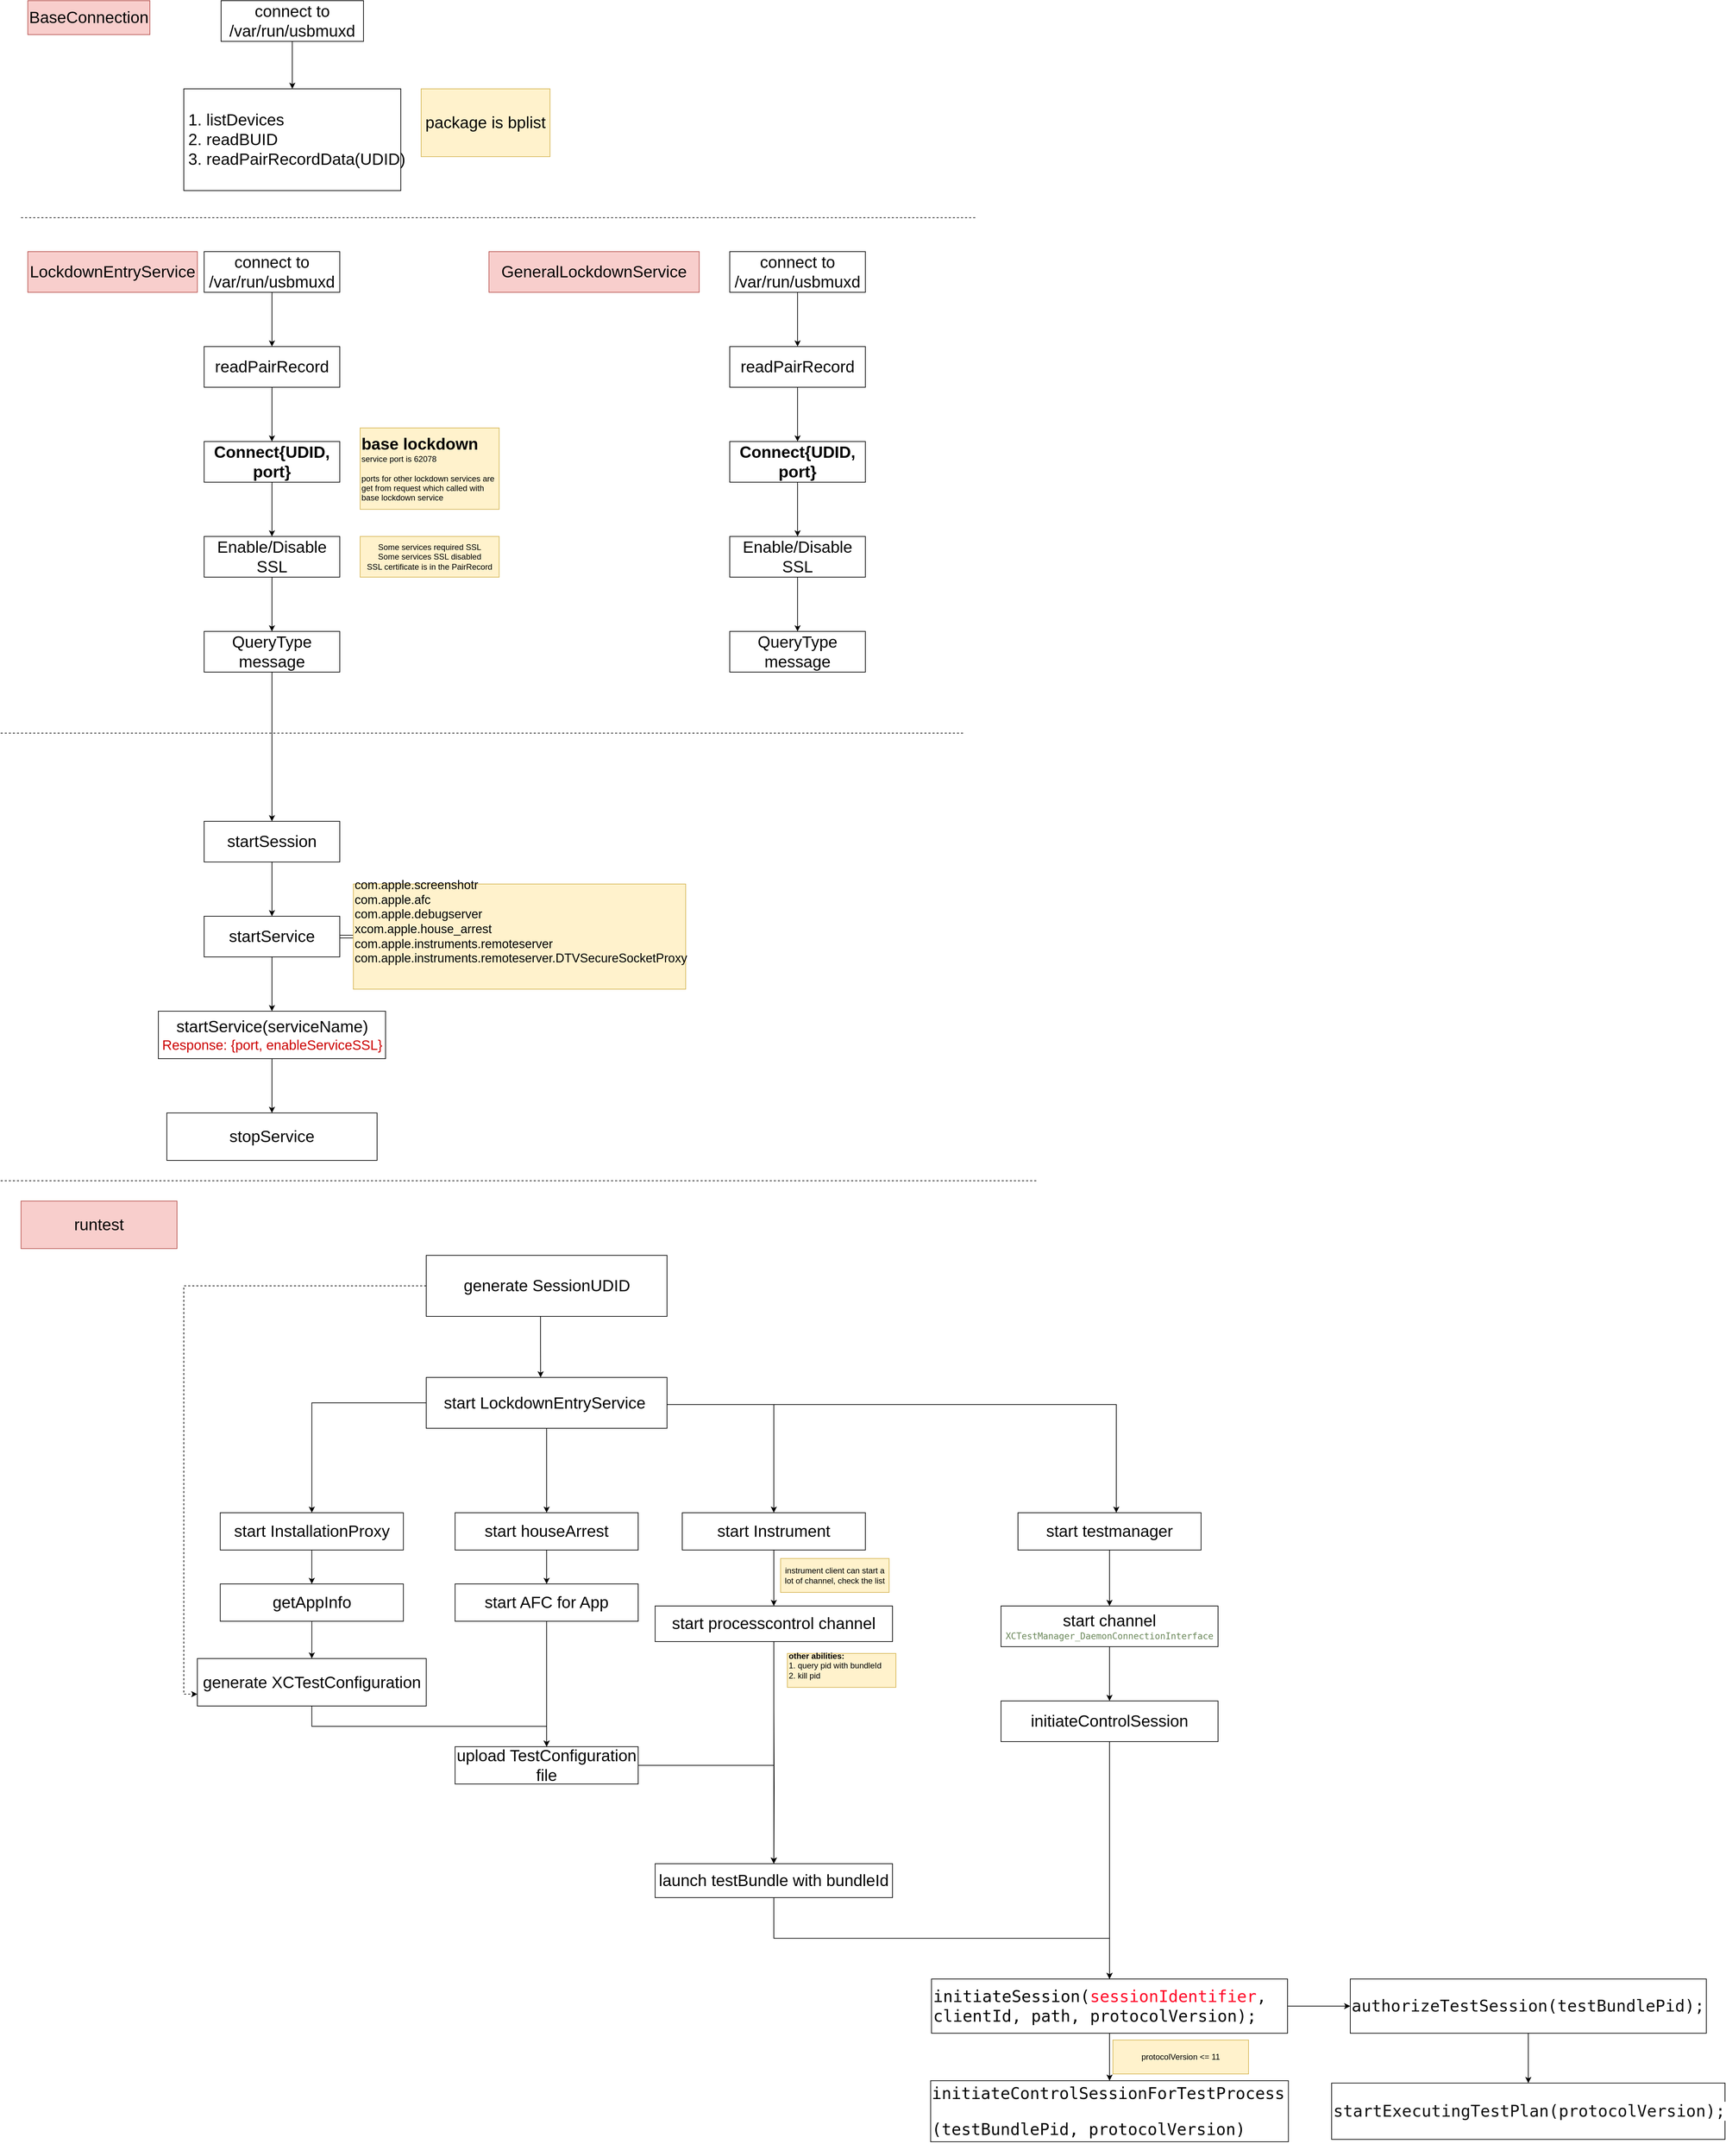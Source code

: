 <mxfile version="13.2.4" type="device"><diagram id="PiND1YMZ3Fa-3NA7Lq5E" name="Page-1"><mxGraphModel dx="1666" dy="972" grid="1" gridSize="10" guides="1" tooltips="1" connect="1" arrows="1" fold="1" page="1" pageScale="1" pageWidth="850" pageHeight="1100" math="0" shadow="0"><root><mxCell id="0"/><mxCell id="1" parent="0"/><mxCell id="6KAblP0lX8ju8mlbkKmR-1" value="&lt;font style=&quot;font-size: 24px&quot;&gt;BaseConnection&lt;/font&gt;" style="rounded=0;whiteSpace=wrap;html=1;fillColor=#f8cecc;strokeColor=#b85450;" parent="1" vertex="1"><mxGeometry x="40" y="100" width="180" height="50" as="geometry"/></mxCell><mxCell id="6KAblP0lX8ju8mlbkKmR-4" value="" style="edgeStyle=orthogonalEdgeStyle;rounded=0;orthogonalLoop=1;jettySize=auto;html=1;" parent="1" source="6KAblP0lX8ju8mlbkKmR-2" target="6KAblP0lX8ju8mlbkKmR-3" edge="1"><mxGeometry relative="1" as="geometry"/></mxCell><mxCell id="6KAblP0lX8ju8mlbkKmR-2" value="&lt;font style=&quot;font-size: 24px&quot;&gt;connect to /var/run/usbmuxd&lt;br&gt;&lt;/font&gt;" style="rounded=0;whiteSpace=wrap;html=1;" parent="1" vertex="1"><mxGeometry x="325" y="100" width="210" height="60" as="geometry"/></mxCell><mxCell id="6KAblP0lX8ju8mlbkKmR-3" value="&lt;div style=&quot;text-align: left ; font-size: 24px&quot;&gt;&lt;ol&gt;&lt;li&gt;&lt;span style=&quot;font-size: 24px&quot;&gt;listDevices&lt;/span&gt;&lt;/li&gt;&lt;li&gt;readBUID&lt;/li&gt;&lt;li&gt;readPairRecordData(UDID)&lt;/li&gt;&lt;/ol&gt;&lt;/div&gt;" style="rounded=0;whiteSpace=wrap;html=1;" parent="1" vertex="1"><mxGeometry x="270" y="230" width="320" height="150" as="geometry"/></mxCell><mxCell id="6KAblP0lX8ju8mlbkKmR-5" value="&lt;font style=&quot;font-size: 24px&quot;&gt;LockdownEntryService&lt;/font&gt;" style="rounded=0;whiteSpace=wrap;html=1;fillColor=#f8cecc;strokeColor=#b85450;" parent="1" vertex="1"><mxGeometry x="40" y="470" width="250" height="60" as="geometry"/></mxCell><mxCell id="6KAblP0lX8ju8mlbkKmR-9" value="" style="edgeStyle=orthogonalEdgeStyle;rounded=0;orthogonalLoop=1;jettySize=auto;html=1;" parent="1" source="6KAblP0lX8ju8mlbkKmR-6" target="6KAblP0lX8ju8mlbkKmR-8" edge="1"><mxGeometry relative="1" as="geometry"/></mxCell><mxCell id="6KAblP0lX8ju8mlbkKmR-6" value="&lt;span style=&quot;font-size: 24px&quot;&gt;connect to /var/run/usbmuxd&lt;/span&gt;" style="rounded=0;whiteSpace=wrap;html=1;" parent="1" vertex="1"><mxGeometry x="300" y="470" width="200" height="60" as="geometry"/></mxCell><mxCell id="6KAblP0lX8ju8mlbkKmR-12" value="" style="edgeStyle=orthogonalEdgeStyle;rounded=0;orthogonalLoop=1;jettySize=auto;html=1;" parent="1" source="6KAblP0lX8ju8mlbkKmR-8" target="6KAblP0lX8ju8mlbkKmR-11" edge="1"><mxGeometry relative="1" as="geometry"/></mxCell><mxCell id="6KAblP0lX8ju8mlbkKmR-8" value="&lt;span style=&quot;font-size: 24px&quot;&gt;readPairRecord&lt;/span&gt;" style="rounded=0;whiteSpace=wrap;html=1;" parent="1" vertex="1"><mxGeometry x="300" y="610" width="200" height="60" as="geometry"/></mxCell><mxCell id="6KAblP0lX8ju8mlbkKmR-15" value="" style="edgeStyle=orthogonalEdgeStyle;rounded=0;orthogonalLoop=1;jettySize=auto;html=1;" parent="1" source="6KAblP0lX8ju8mlbkKmR-11" target="6KAblP0lX8ju8mlbkKmR-14" edge="1"><mxGeometry relative="1" as="geometry"/></mxCell><mxCell id="6KAblP0lX8ju8mlbkKmR-11" value="&lt;b style=&quot;font-size: 24px&quot;&gt;&lt;span style=&quot;font-size: 24px&quot;&gt;Connect&lt;/span&gt;&lt;span style=&quot;text-align: left&quot;&gt;{UDID, port}&lt;/span&gt;&lt;/b&gt;" style="rounded=0;whiteSpace=wrap;html=1;" parent="1" vertex="1"><mxGeometry x="300" y="750" width="200" height="60" as="geometry"/></mxCell><mxCell id="6KAblP0lX8ju8mlbkKmR-14" value="&lt;span style=&quot;font-size: 24px&quot;&gt;Enable/Disable SSL&lt;/span&gt;" style="rounded=0;whiteSpace=wrap;html=1;" parent="1" vertex="1"><mxGeometry x="300" y="890" width="200" height="60" as="geometry"/></mxCell><mxCell id="6KAblP0lX8ju8mlbkKmR-20" value="" style="edgeStyle=orthogonalEdgeStyle;rounded=0;orthogonalLoop=1;jettySize=auto;html=1;exitX=0.5;exitY=1;exitDx=0;exitDy=0;" parent="1" source="6KAblP0lX8ju8mlbkKmR-14" target="6KAblP0lX8ju8mlbkKmR-19" edge="1"><mxGeometry relative="1" as="geometry"><mxPoint x="400" y="1090" as="sourcePoint"/></mxGeometry></mxCell><mxCell id="6KAblP0lX8ju8mlbkKmR-30" value="" style="edgeStyle=orthogonalEdgeStyle;rounded=0;orthogonalLoop=1;jettySize=auto;html=1;" parent="1" source="6KAblP0lX8ju8mlbkKmR-19" target="6KAblP0lX8ju8mlbkKmR-29" edge="1"><mxGeometry relative="1" as="geometry"/></mxCell><mxCell id="6KAblP0lX8ju8mlbkKmR-19" value="&lt;span style=&quot;font-size: 24px&quot;&gt;QueryType message&lt;/span&gt;" style="rounded=0;whiteSpace=wrap;html=1;" parent="1" vertex="1"><mxGeometry x="300" y="1030" width="200" height="60" as="geometry"/></mxCell><mxCell id="6KAblP0lX8ju8mlbkKmR-32" value="" style="edgeStyle=orthogonalEdgeStyle;rounded=0;orthogonalLoop=1;jettySize=auto;html=1;" parent="1" source="6KAblP0lX8ju8mlbkKmR-29" target="6KAblP0lX8ju8mlbkKmR-31" edge="1"><mxGeometry relative="1" as="geometry"/></mxCell><mxCell id="6KAblP0lX8ju8mlbkKmR-29" value="&lt;span style=&quot;font-size: 24px&quot;&gt;startSession&lt;/span&gt;" style="rounded=0;whiteSpace=wrap;html=1;" parent="1" vertex="1"><mxGeometry x="300" y="1310" width="200" height="60" as="geometry"/></mxCell><mxCell id="6KAblP0lX8ju8mlbkKmR-34" value="" style="edgeStyle=orthogonalEdgeStyle;rounded=0;orthogonalLoop=1;jettySize=auto;html=1;" parent="1" source="6KAblP0lX8ju8mlbkKmR-31" target="6KAblP0lX8ju8mlbkKmR-33" edge="1"><mxGeometry relative="1" as="geometry"/></mxCell><mxCell id="6KAblP0lX8ju8mlbkKmR-41" style="edgeStyle=orthogonalEdgeStyle;rounded=0;orthogonalLoop=1;jettySize=auto;html=1;exitX=1;exitY=0.5;exitDx=0;exitDy=0;entryX=0;entryY=0.5;entryDx=0;entryDy=0;shape=link;" parent="1" source="6KAblP0lX8ju8mlbkKmR-31" target="6KAblP0lX8ju8mlbkKmR-36" edge="1"><mxGeometry relative="1" as="geometry"/></mxCell><mxCell id="6KAblP0lX8ju8mlbkKmR-31" value="&lt;span style=&quot;font-size: 24px&quot;&gt;startService&lt;/span&gt;" style="rounded=0;whiteSpace=wrap;html=1;" parent="1" vertex="1"><mxGeometry x="300" y="1450" width="200" height="60" as="geometry"/></mxCell><mxCell id="6KAblP0lX8ju8mlbkKmR-38" value="" style="edgeStyle=orthogonalEdgeStyle;rounded=0;orthogonalLoop=1;jettySize=auto;html=1;" parent="1" source="6KAblP0lX8ju8mlbkKmR-33" target="6KAblP0lX8ju8mlbkKmR-37" edge="1"><mxGeometry relative="1" as="geometry"/></mxCell><mxCell id="6KAblP0lX8ju8mlbkKmR-33" value="&lt;span style=&quot;font-size: 24px&quot;&gt;startService(serviceName)&lt;/span&gt;&lt;br&gt;&lt;font style=&quot;font-size: 20px&quot; color=&quot;#cc0000&quot;&gt;Response: {port, enableServiceSSL}&lt;/font&gt;" style="rounded=0;whiteSpace=wrap;html=1;" parent="1" vertex="1"><mxGeometry x="232.5" y="1590" width="335" height="70" as="geometry"/></mxCell><mxCell id="6KAblP0lX8ju8mlbkKmR-37" value="&lt;span style=&quot;font-size: 24px&quot;&gt;stopService&lt;/span&gt;" style="rounded=0;whiteSpace=wrap;html=1;" parent="1" vertex="1"><mxGeometry x="245" y="1740" width="310" height="70" as="geometry"/></mxCell><mxCell id="6KAblP0lX8ju8mlbkKmR-13" value="&lt;font style=&quot;font-size: 24px&quot;&gt;&lt;b&gt;base lockdown &lt;br&gt;&lt;/b&gt;&lt;/font&gt;service port is 62078&lt;br&gt;&lt;br&gt;ports for other lockdown services are get from request which called with base lockdown service" style="rounded=0;whiteSpace=wrap;html=1;fillColor=#fff2cc;strokeColor=#d6b656;align=left;" parent="1" vertex="1"><mxGeometry x="530" y="730" width="205" height="120" as="geometry"/></mxCell><mxCell id="6KAblP0lX8ju8mlbkKmR-16" value="Some services required SSL&lt;br&gt;Some services SSL disabled&lt;br&gt;SSL certificate is in the PairRecord&lt;br&gt;" style="rounded=0;whiteSpace=wrap;html=1;fillColor=#fff2cc;strokeColor=#d6b656;" parent="1" vertex="1"><mxGeometry x="530" y="890" width="205" height="60" as="geometry"/></mxCell><mxCell id="6KAblP0lX8ju8mlbkKmR-27" value="&lt;span style=&quot;font-size: 24px&quot;&gt;package is bplist&lt;/span&gt;" style="rounded=0;whiteSpace=wrap;html=1;fillColor=#fff2cc;strokeColor=#d6b656;" parent="1" vertex="1"><mxGeometry x="620" y="230" width="190" height="100" as="geometry"/></mxCell><mxCell id="6KAblP0lX8ju8mlbkKmR-28" value="" style="endArrow=none;dashed=1;html=1;" parent="1" edge="1"><mxGeometry width="50" height="50" relative="1" as="geometry"><mxPoint y="1180" as="sourcePoint"/><mxPoint x="1420" y="1180" as="targetPoint"/></mxGeometry></mxCell><mxCell id="6KAblP0lX8ju8mlbkKmR-36" value="&lt;font style=&quot;font-size: 18px&quot;&gt;com.apple.screenshotr&lt;br&gt;com.apple.afc&lt;br&gt;com.apple.debugserver&lt;br&gt;xcom.apple.house_arrest&lt;br&gt;com.apple.instruments.remoteserver&lt;br&gt;com.apple.instruments.remoteserver.DTVSecureSocketProxy&lt;br&gt;&lt;br&gt;&lt;br&gt;&lt;/font&gt;" style="rounded=0;whiteSpace=wrap;html=1;fillColor=#fff2cc;strokeColor=#d6b656;align=left;" parent="1" vertex="1"><mxGeometry x="520" y="1402.5" width="490" height="155" as="geometry"/></mxCell><mxCell id="6KAblP0lX8ju8mlbkKmR-39" value="" style="endArrow=none;dashed=1;html=1;" parent="1" edge="1"><mxGeometry width="50" height="50" relative="1" as="geometry"><mxPoint y="1840" as="sourcePoint"/><mxPoint x="1530" y="1840" as="targetPoint"/></mxGeometry></mxCell><mxCell id="6KAblP0lX8ju8mlbkKmR-42" value="&lt;font style=&quot;font-size: 24px&quot;&gt;GeneralLockdownService&lt;/font&gt;" style="rounded=0;whiteSpace=wrap;html=1;fillColor=#f8cecc;strokeColor=#b85450;" parent="1" vertex="1"><mxGeometry x="720" y="470" width="310" height="60" as="geometry"/></mxCell><mxCell id="6KAblP0lX8ju8mlbkKmR-45" value="" style="endArrow=none;dashed=1;html=1;" parent="1" edge="1"><mxGeometry width="50" height="50" relative="1" as="geometry"><mxPoint x="30" y="420" as="sourcePoint"/><mxPoint x="1440" y="420" as="targetPoint"/></mxGeometry></mxCell><mxCell id="6KAblP0lX8ju8mlbkKmR-48" value="" style="edgeStyle=orthogonalEdgeStyle;rounded=0;orthogonalLoop=1;jettySize=auto;html=1;" parent="1" source="6KAblP0lX8ju8mlbkKmR-46" target="6KAblP0lX8ju8mlbkKmR-47" edge="1"><mxGeometry relative="1" as="geometry"/></mxCell><mxCell id="6KAblP0lX8ju8mlbkKmR-46" value="&lt;span style=&quot;font-size: 24px&quot;&gt;connect to /var/run/usbmuxd&lt;/span&gt;" style="rounded=0;whiteSpace=wrap;html=1;" parent="1" vertex="1"><mxGeometry x="1075" y="470" width="200" height="60" as="geometry"/></mxCell><mxCell id="6KAblP0lX8ju8mlbkKmR-50" value="" style="edgeStyle=orthogonalEdgeStyle;rounded=0;orthogonalLoop=1;jettySize=auto;html=1;" parent="1" source="6KAblP0lX8ju8mlbkKmR-47" target="6KAblP0lX8ju8mlbkKmR-49" edge="1"><mxGeometry relative="1" as="geometry"/></mxCell><mxCell id="6KAblP0lX8ju8mlbkKmR-47" value="&lt;span style=&quot;font-size: 24px&quot;&gt;readPairRecord&lt;/span&gt;" style="rounded=0;whiteSpace=wrap;html=1;" parent="1" vertex="1"><mxGeometry x="1075" y="610" width="200" height="60" as="geometry"/></mxCell><mxCell id="6KAblP0lX8ju8mlbkKmR-53" value="" style="edgeStyle=orthogonalEdgeStyle;rounded=0;orthogonalLoop=1;jettySize=auto;html=1;" parent="1" source="6KAblP0lX8ju8mlbkKmR-49" target="6KAblP0lX8ju8mlbkKmR-52" edge="1"><mxGeometry relative="1" as="geometry"/></mxCell><mxCell id="6KAblP0lX8ju8mlbkKmR-49" value="&lt;b style=&quot;font-size: 24px&quot;&gt;Connect&lt;span style=&quot;text-align: left&quot;&gt;{UDID, port}&lt;/span&gt;&lt;/b&gt;" style="rounded=0;whiteSpace=wrap;html=1;" parent="1" vertex="1"><mxGeometry x="1075" y="750" width="200" height="60" as="geometry"/></mxCell><mxCell id="6KAblP0lX8ju8mlbkKmR-55" value="" style="edgeStyle=orthogonalEdgeStyle;rounded=0;orthogonalLoop=1;jettySize=auto;html=1;" parent="1" source="6KAblP0lX8ju8mlbkKmR-52" target="6KAblP0lX8ju8mlbkKmR-54" edge="1"><mxGeometry relative="1" as="geometry"/></mxCell><mxCell id="6KAblP0lX8ju8mlbkKmR-52" value="&lt;span style=&quot;font-size: 24px&quot;&gt;Enable/Disable SSL&lt;/span&gt;" style="rounded=0;whiteSpace=wrap;html=1;" parent="1" vertex="1"><mxGeometry x="1075" y="890" width="200" height="60" as="geometry"/></mxCell><mxCell id="6KAblP0lX8ju8mlbkKmR-54" value="&lt;span style=&quot;font-size: 24px&quot;&gt;QueryType message&lt;/span&gt;" style="rounded=0;whiteSpace=wrap;html=1;" parent="1" vertex="1"><mxGeometry x="1075" y="1030" width="200" height="60" as="geometry"/></mxCell><mxCell id="6KAblP0lX8ju8mlbkKmR-56" value="&lt;font style=&quot;font-size: 24px&quot;&gt;runtest&lt;/font&gt;" style="rounded=0;whiteSpace=wrap;html=1;fillColor=#f8cecc;strokeColor=#b85450;" parent="1" vertex="1"><mxGeometry x="30" y="1870" width="230" height="70" as="geometry"/></mxCell><mxCell id="6KAblP0lX8ju8mlbkKmR-59" value="" style="edgeStyle=orthogonalEdgeStyle;rounded=0;orthogonalLoop=1;jettySize=auto;html=1;exitX=0;exitY=0.5;exitDx=0;exitDy=0;" parent="1" source="6KAblP0lX8ju8mlbkKmR-57" target="6KAblP0lX8ju8mlbkKmR-58" edge="1"><mxGeometry relative="1" as="geometry"><mxPoint x="725" y="2210" as="sourcePoint"/></mxGeometry></mxCell><mxCell id="6KAblP0lX8ju8mlbkKmR-71" style="edgeStyle=orthogonalEdgeStyle;rounded=0;orthogonalLoop=1;jettySize=auto;html=1;" parent="1" source="6KAblP0lX8ju8mlbkKmR-57" target="6KAblP0lX8ju8mlbkKmR-66" edge="1"><mxGeometry relative="1" as="geometry"><mxPoint x="805" y="2247" as="sourcePoint"/></mxGeometry></mxCell><mxCell id="6KAblP0lX8ju8mlbkKmR-73" style="edgeStyle=orthogonalEdgeStyle;rounded=0;orthogonalLoop=1;jettySize=auto;html=1;entryX=0.537;entryY=0;entryDx=0;entryDy=0;entryPerimeter=0;" parent="1" target="6KAblP0lX8ju8mlbkKmR-70" edge="1"><mxGeometry relative="1" as="geometry"><mxPoint x="850" y="2170" as="sourcePoint"/><mxPoint x="1415" y="2330" as="targetPoint"/><Array as="points"><mxPoint x="983" y="2170"/><mxPoint x="1645" y="2170"/></Array></mxGeometry></mxCell><mxCell id="6KAblP0lX8ju8mlbkKmR-74" style="edgeStyle=orthogonalEdgeStyle;rounded=0;orthogonalLoop=1;jettySize=auto;html=1;" parent="1" source="6KAblP0lX8ju8mlbkKmR-57" target="6KAblP0lX8ju8mlbkKmR-69" edge="1"><mxGeometry relative="1" as="geometry"><mxPoint x="982.5" y="2217" as="sourcePoint"/><Array as="points"><mxPoint x="1140" y="2170"/></Array></mxGeometry></mxCell><mxCell id="6KAblP0lX8ju8mlbkKmR-57" value="&lt;span style=&quot;font-size: 24px&quot;&gt;start LockdownEntryService&amp;nbsp;&lt;/span&gt;&lt;span style=&quot;color: rgba(0 , 0 , 0 , 0) ; font-family: monospace ; font-size: 0px&quot;&gt;%3CmxGraphModel%3E%3Croot%3E%3CmxCell%20id%3D%220%22%2F%3E%3CmxCell%20id%3D%221%22%20parent%3D%220%22%2F%3E%3CmxCell%20id%3D%222%22%20value%3D%22%26lt%3Bspan%20style%3D%26quot%3Bfont-size%3A%2024px%26quot%3B%26gt%3Bconnect%20to%20%2Fvar%2Frun%2Fusbmuxd%26lt%3B%2Fspan%26gt%3B%22%20style%3D%22rounded%3D0%3BwhiteSpace%3Dwrap%3Bhtml%3D1%3B%22%20vertex%3D%221%22%20parent%3D%221%22%3E%3CmxGeometry%20x%3D%22300%22%20y%3D%22470%22%20width%3D%22200%22%20height%3D%2260%22%20as%3D%22geometry%22%2F%3E%3C%2FmxCell%3E%3C%2Froot%3E%3C%2FmxGraphModel%3E&amp;nbsp;&lt;/span&gt;" style="rounded=0;whiteSpace=wrap;html=1;" parent="1" vertex="1"><mxGeometry x="627.5" y="2130" width="355" height="75" as="geometry"/></mxCell><mxCell id="6KAblP0lX8ju8mlbkKmR-63" value="" style="edgeStyle=orthogonalEdgeStyle;rounded=0;orthogonalLoop=1;jettySize=auto;html=1;" parent="1" source="6KAblP0lX8ju8mlbkKmR-58" target="6KAblP0lX8ju8mlbkKmR-62" edge="1"><mxGeometry relative="1" as="geometry"/></mxCell><mxCell id="6KAblP0lX8ju8mlbkKmR-58" value="&lt;span style=&quot;font-size: 24px&quot;&gt;start InstallationProxy&lt;/span&gt;" style="rounded=0;whiteSpace=wrap;html=1;" parent="1" vertex="1"><mxGeometry x="323.75" y="2329.5" width="270" height="55" as="geometry"/></mxCell><mxCell id="6KAblP0lX8ju8mlbkKmR-65" value="" style="edgeStyle=orthogonalEdgeStyle;rounded=0;orthogonalLoop=1;jettySize=auto;html=1;" parent="1" source="6KAblP0lX8ju8mlbkKmR-62" target="6KAblP0lX8ju8mlbkKmR-64" edge="1"><mxGeometry relative="1" as="geometry"/></mxCell><mxCell id="6KAblP0lX8ju8mlbkKmR-62" value="&lt;span style=&quot;font-size: 24px&quot;&gt;getAppInfo&lt;/span&gt;" style="rounded=0;whiteSpace=wrap;html=1;" parent="1" vertex="1"><mxGeometry x="323.75" y="2434.5" width="270" height="55" as="geometry"/></mxCell><mxCell id="6KAblP0lX8ju8mlbkKmR-78" style="edgeStyle=orthogonalEdgeStyle;rounded=0;orthogonalLoop=1;jettySize=auto;html=1;exitX=0.5;exitY=1;exitDx=0;exitDy=0;" parent="1" source="6KAblP0lX8ju8mlbkKmR-64" target="6KAblP0lX8ju8mlbkKmR-75" edge="1"><mxGeometry relative="1" as="geometry"/></mxCell><mxCell id="6KAblP0lX8ju8mlbkKmR-64" value="&lt;span style=&quot;font-size: 24px&quot;&gt;generate XCTestConfiguration&lt;/span&gt;" style="rounded=0;whiteSpace=wrap;html=1;" parent="1" vertex="1"><mxGeometry x="290" y="2544.5" width="337.5" height="70" as="geometry"/></mxCell><mxCell id="6KAblP0lX8ju8mlbkKmR-68" value="" style="edgeStyle=orthogonalEdgeStyle;rounded=0;orthogonalLoop=1;jettySize=auto;html=1;" parent="1" source="6KAblP0lX8ju8mlbkKmR-66" target="6KAblP0lX8ju8mlbkKmR-67" edge="1"><mxGeometry relative="1" as="geometry"/></mxCell><mxCell id="6KAblP0lX8ju8mlbkKmR-66" value="&lt;span style=&quot;font-size: 24px&quot;&gt;start houseArrest&lt;/span&gt;" style="rounded=0;whiteSpace=wrap;html=1;" parent="1" vertex="1"><mxGeometry x="670" y="2329.5" width="270" height="55" as="geometry"/></mxCell><mxCell id="6KAblP0lX8ju8mlbkKmR-76" value="" style="edgeStyle=orthogonalEdgeStyle;rounded=0;orthogonalLoop=1;jettySize=auto;html=1;" parent="1" source="6KAblP0lX8ju8mlbkKmR-67" target="6KAblP0lX8ju8mlbkKmR-75" edge="1"><mxGeometry relative="1" as="geometry"/></mxCell><mxCell id="6KAblP0lX8ju8mlbkKmR-67" value="&lt;span style=&quot;font-size: 24px&quot;&gt;start AFC for App&lt;/span&gt;" style="rounded=0;whiteSpace=wrap;html=1;" parent="1" vertex="1"><mxGeometry x="670" y="2434.5" width="270" height="55" as="geometry"/></mxCell><mxCell id="6KAblP0lX8ju8mlbkKmR-87" style="edgeStyle=orthogonalEdgeStyle;rounded=0;orthogonalLoop=1;jettySize=auto;html=1;exitX=1;exitY=0.5;exitDx=0;exitDy=0;entryX=0.5;entryY=0;entryDx=0;entryDy=0;" parent="1" source="6KAblP0lX8ju8mlbkKmR-75" target="6KAblP0lX8ju8mlbkKmR-85" edge="1"><mxGeometry relative="1" as="geometry"/></mxCell><mxCell id="6KAblP0lX8ju8mlbkKmR-75" value="&lt;span style=&quot;font-size: 24px&quot;&gt;upload TestConfiguration file&lt;/span&gt;" style="rounded=0;whiteSpace=wrap;html=1;" parent="1" vertex="1"><mxGeometry x="670" y="2674.5" width="270" height="55" as="geometry"/></mxCell><mxCell id="6KAblP0lX8ju8mlbkKmR-80" value="" style="edgeStyle=orthogonalEdgeStyle;rounded=0;orthogonalLoop=1;jettySize=auto;html=1;" parent="1" source="6KAblP0lX8ju8mlbkKmR-69" target="6KAblP0lX8ju8mlbkKmR-79" edge="1"><mxGeometry relative="1" as="geometry"/></mxCell><mxCell id="6KAblP0lX8ju8mlbkKmR-69" value="&lt;span style=&quot;font-size: 24px&quot;&gt;start Instrument&lt;/span&gt;" style="rounded=0;whiteSpace=wrap;html=1;" parent="1" vertex="1"><mxGeometry x="1005" y="2329.5" width="270" height="55" as="geometry"/></mxCell><mxCell id="6KAblP0lX8ju8mlbkKmR-83" value="" style="edgeStyle=orthogonalEdgeStyle;rounded=0;orthogonalLoop=1;jettySize=auto;html=1;" parent="1" source="6KAblP0lX8ju8mlbkKmR-79" target="6KAblP0lX8ju8mlbkKmR-85" edge="1"><mxGeometry relative="1" as="geometry"><mxPoint x="1140" y="2567" as="targetPoint"/></mxGeometry></mxCell><mxCell id="6KAblP0lX8ju8mlbkKmR-79" value="&lt;span style=&quot;font-size: 24px&quot;&gt;start processcontrol channel&lt;br&gt;&lt;/span&gt;" style="rounded=0;whiteSpace=wrap;html=1;" parent="1" vertex="1"><mxGeometry x="965" y="2467" width="350" height="52.5" as="geometry"/></mxCell><mxCell id="6KAblP0lX8ju8mlbkKmR-86" value="" style="edgeStyle=orthogonalEdgeStyle;rounded=0;orthogonalLoop=1;jettySize=auto;html=1;" parent="1" target="6KAblP0lX8ju8mlbkKmR-85" edge="1"><mxGeometry relative="1" as="geometry"><mxPoint x="1140" y="2619.5" as="sourcePoint"/></mxGeometry></mxCell><mxCell id="6KAblP0lX8ju8mlbkKmR-109" style="edgeStyle=orthogonalEdgeStyle;rounded=0;orthogonalLoop=1;jettySize=auto;html=1;exitX=0.5;exitY=1;exitDx=0;exitDy=0;entryX=0.5;entryY=0;entryDx=0;entryDy=0;" parent="1" source="6KAblP0lX8ju8mlbkKmR-85" target="6KAblP0lX8ju8mlbkKmR-93" edge="1"><mxGeometry relative="1" as="geometry"/></mxCell><mxCell id="6KAblP0lX8ju8mlbkKmR-85" value="&lt;span style=&quot;font-size: 24px&quot;&gt;launch testBundle with bundleId&lt;/span&gt;" style="rounded=0;whiteSpace=wrap;html=1;" parent="1" vertex="1"><mxGeometry x="965" y="2847" width="350" height="50" as="geometry"/></mxCell><mxCell id="6KAblP0lX8ju8mlbkKmR-90" value="" style="edgeStyle=orthogonalEdgeStyle;rounded=0;orthogonalLoop=1;jettySize=auto;html=1;" parent="1" source="6KAblP0lX8ju8mlbkKmR-70" target="6KAblP0lX8ju8mlbkKmR-89" edge="1"><mxGeometry relative="1" as="geometry"/></mxCell><mxCell id="6KAblP0lX8ju8mlbkKmR-70" value="&lt;span style=&quot;font-size: 24px&quot;&gt;start testmanager&lt;/span&gt;" style="rounded=0;whiteSpace=wrap;html=1;" parent="1" vertex="1"><mxGeometry x="1500" y="2329.5" width="270" height="55" as="geometry"/></mxCell><mxCell id="6KAblP0lX8ju8mlbkKmR-92" value="" style="edgeStyle=orthogonalEdgeStyle;rounded=0;orthogonalLoop=1;jettySize=auto;html=1;" parent="1" source="6KAblP0lX8ju8mlbkKmR-89" target="6KAblP0lX8ju8mlbkKmR-91" edge="1"><mxGeometry relative="1" as="geometry"/></mxCell><mxCell id="6KAblP0lX8ju8mlbkKmR-89" value="&lt;span style=&quot;background-color: rgb(255 , 255 , 255)&quot;&gt;&lt;span style=&quot;font-size: 24px&quot;&gt;start channel&lt;br&gt;&lt;/span&gt;&lt;span style=&quot;color: rgb(106 , 135 , 89) ; font-family: &amp;#34;jetbrains mono&amp;#34; , monospace ; font-size: 9.8pt&quot;&gt;XCTestManager_DaemonConnectionInterface&lt;/span&gt;&lt;/span&gt;" style="rounded=0;whiteSpace=wrap;html=1;" parent="1" vertex="1"><mxGeometry x="1475" y="2467" width="320" height="60" as="geometry"/></mxCell><mxCell id="6KAblP0lX8ju8mlbkKmR-94" value="" style="edgeStyle=orthogonalEdgeStyle;rounded=0;orthogonalLoop=1;jettySize=auto;html=1;" parent="1" source="6KAblP0lX8ju8mlbkKmR-91" target="6KAblP0lX8ju8mlbkKmR-93" edge="1"><mxGeometry relative="1" as="geometry"/></mxCell><mxCell id="6KAblP0lX8ju8mlbkKmR-91" value="&lt;span style=&quot;font-size: 24px ; background-color: rgb(255 , 255 , 255)&quot;&gt;initiateControlSession&lt;/span&gt;" style="rounded=0;whiteSpace=wrap;html=1;" parent="1" vertex="1"><mxGeometry x="1475" y="2607" width="320" height="60" as="geometry"/></mxCell><mxCell id="6KAblP0lX8ju8mlbkKmR-100" value="" style="edgeStyle=orthogonalEdgeStyle;rounded=0;orthogonalLoop=1;jettySize=auto;html=1;" parent="1" source="6KAblP0lX8ju8mlbkKmR-93" target="6KAblP0lX8ju8mlbkKmR-99" edge="1"><mxGeometry relative="1" as="geometry"/></mxCell><mxCell id="6KAblP0lX8ju8mlbkKmR-106" value="" style="edgeStyle=orthogonalEdgeStyle;rounded=0;orthogonalLoop=1;jettySize=auto;html=1;" parent="1" source="6KAblP0lX8ju8mlbkKmR-93" target="6KAblP0lX8ju8mlbkKmR-105" edge="1"><mxGeometry relative="1" as="geometry"/></mxCell><mxCell id="6KAblP0lX8ju8mlbkKmR-93" value="&lt;p style=&quot;font-family: &amp;#34;jetbrains mono&amp;#34; , monospace&quot;&gt;&lt;span style=&quot;background-color: rgb(255 , 255 , 255)&quot;&gt;&lt;font style=&quot;font-size: 24px&quot;&gt;initiateSession(&lt;font color=&quot;#ff0526&quot;&gt;sessionIdentifier&lt;/font&gt;, clientId, path, protocolVersion);&lt;/font&gt;&lt;/span&gt;&lt;/p&gt;" style="rounded=0;whiteSpace=wrap;html=1;align=left;" parent="1" vertex="1"><mxGeometry x="1372.5" y="3017" width="525" height="80" as="geometry"/></mxCell><mxCell id="6KAblP0lX8ju8mlbkKmR-108" value="" style="edgeStyle=orthogonalEdgeStyle;rounded=0;orthogonalLoop=1;jettySize=auto;html=1;" parent="1" source="6KAblP0lX8ju8mlbkKmR-105" target="6KAblP0lX8ju8mlbkKmR-107" edge="1"><mxGeometry relative="1" as="geometry"/></mxCell><mxCell id="6KAblP0lX8ju8mlbkKmR-105" value="&lt;pre style=&quot;font-family: &amp;#34;jetbrains mono&amp;#34; , monospace ; font-size: 24px&quot;&gt;&lt;pre style=&quot;font-family: &amp;#34;jetbrains mono&amp;#34; , monospace&quot;&gt;&lt;font color=&quot;#0d0d0d&quot; style=&quot;background-color: rgb(255 , 255 , 255)&quot;&gt;authorizeTestSession(testBundlePid);&lt;/font&gt;&lt;/pre&gt;&lt;/pre&gt;" style="rounded=0;whiteSpace=wrap;html=1;align=left;" parent="1" vertex="1"><mxGeometry x="1990" y="3017" width="525" height="80" as="geometry"/></mxCell><mxCell id="6KAblP0lX8ju8mlbkKmR-107" value="&lt;pre style=&quot;font-family: &amp;#34;jetbrains mono&amp;#34; , monospace&quot;&gt;&lt;pre style=&quot;font-family: &amp;#34;jetbrains mono&amp;#34; , monospace&quot;&gt;&lt;p style=&quot;font-family: &amp;#34;jetbrains mono&amp;#34; , monospace&quot;&gt;&lt;font color=&quot;#0f0f0f&quot; style=&quot;background-color: rgb(255 , 255 , 255) ; font-size: 24px&quot;&gt;startExecutingTestPlan(protocolVersion);&lt;/font&gt;&lt;/p&gt;&lt;/pre&gt;&lt;/pre&gt;" style="rounded=0;whiteSpace=wrap;html=1;align=left;" parent="1" vertex="1"><mxGeometry x="1962.5" y="3170.5" width="580" height="83" as="geometry"/></mxCell><mxCell id="6KAblP0lX8ju8mlbkKmR-99" value="&lt;p style=&quot;font-family: &amp;#34;jetbrains mono&amp;#34; , monospace ; font-size: 24px&quot;&gt;&lt;font color=&quot;#030303&quot; style=&quot;background-color: rgb(255 , 255 , 255)&quot;&gt;initiateControlSessionForTestProcess&lt;/font&gt;&lt;/p&gt;&lt;p style=&quot;font-family: &amp;#34;jetbrains mono&amp;#34; , monospace ; font-size: 24px&quot;&gt;&lt;font color=&quot;#030303&quot; style=&quot;background-color: rgb(255 , 255 , 255)&quot;&gt;(testBundlePid, protocolVersion)&lt;/font&gt;&lt;/p&gt;" style="rounded=0;whiteSpace=wrap;html=1;align=left;" parent="1" vertex="1"><mxGeometry x="1371.25" y="3167" width="527.5" height="90" as="geometry"/></mxCell><mxCell id="6KAblP0lX8ju8mlbkKmR-84" value="&lt;font style=&quot;font-size: 12px&quot;&gt;instrument client can start a lot of channel, check the list&lt;/font&gt;" style="rounded=0;whiteSpace=wrap;html=1;fillColor=#fff2cc;strokeColor=#d6b656;" parent="1" vertex="1"><mxGeometry x="1150" y="2397" width="160" height="50" as="geometry"/></mxCell><mxCell id="6KAblP0lX8ju8mlbkKmR-88" value="&lt;div&gt;&lt;b&gt;other abilities:&lt;/b&gt;&lt;/div&gt;&lt;font&gt;&lt;div&gt;1. query pid with bundleId&lt;/div&gt;&lt;div&gt;2. kill pid&lt;/div&gt;&lt;div&gt;&lt;br&gt;&lt;/div&gt;&lt;/font&gt;" style="rounded=0;whiteSpace=wrap;html=1;fillColor=#fff2cc;strokeColor=#d6b656;align=left;" parent="1" vertex="1"><mxGeometry x="1160" y="2537" width="160" height="50" as="geometry"/></mxCell><mxCell id="6KAblP0lX8ju8mlbkKmR-102" value="protocolVersion &amp;lt;= 11" style="text;html=1;strokeColor=#d6b656;fillColor=#fff2cc;align=center;verticalAlign=middle;whiteSpace=wrap;rounded=0;" parent="1" vertex="1"><mxGeometry x="1640" y="3107" width="200" height="50" as="geometry"/></mxCell><mxCell id="6KAblP0lX8ju8mlbkKmR-112" value="" style="edgeStyle=orthogonalEdgeStyle;rounded=0;orthogonalLoop=1;jettySize=auto;html=1;entryX=0.475;entryY=0;entryDx=0;entryDy=0;entryPerimeter=0;" parent="1" source="6KAblP0lX8ju8mlbkKmR-110" target="6KAblP0lX8ju8mlbkKmR-57" edge="1"><mxGeometry relative="1" as="geometry"><mxPoint x="797.5" y="2100" as="targetPoint"/><Array as="points"><mxPoint x="796" y="2080"/><mxPoint x="796" y="2080"/></Array></mxGeometry></mxCell><mxCell id="6KAblP0lX8ju8mlbkKmR-113" style="edgeStyle=orthogonalEdgeStyle;rounded=0;orthogonalLoop=1;jettySize=auto;html=1;entryX=0;entryY=0.75;entryDx=0;entryDy=0;dashed=1;" parent="1" source="6KAblP0lX8ju8mlbkKmR-110" target="6KAblP0lX8ju8mlbkKmR-64" edge="1"><mxGeometry relative="1" as="geometry"><Array as="points"><mxPoint x="270" y="1995"/><mxPoint x="270" y="2597"/></Array></mxGeometry></mxCell><mxCell id="6KAblP0lX8ju8mlbkKmR-110" value="&lt;span style=&quot;font-size: 24px&quot;&gt;generate SessionUDID&lt;/span&gt;" style="rounded=0;whiteSpace=wrap;html=1;" parent="1" vertex="1"><mxGeometry x="627.5" y="1950" width="355" height="90" as="geometry"/></mxCell></root></mxGraphModel></diagram></mxfile>